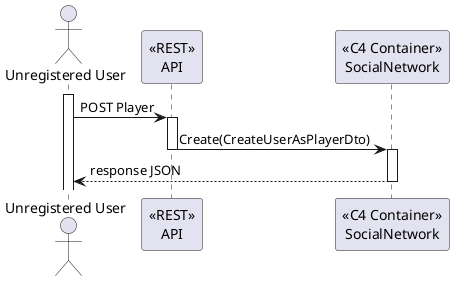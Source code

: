 @startuml

actor "Unregistered User" as UNU
participant "<<REST>>\nAPI" as API
participant "<<C4 Container>>\nSocialNetwork" as SN

activate UNU
UNU -> API: POST Player

activate API
API -> SN: Create(CreateUserAsPlayerDto)
deactivate API

activate SN
SN --> UNU : response JSON
deactivate SN

@enduml